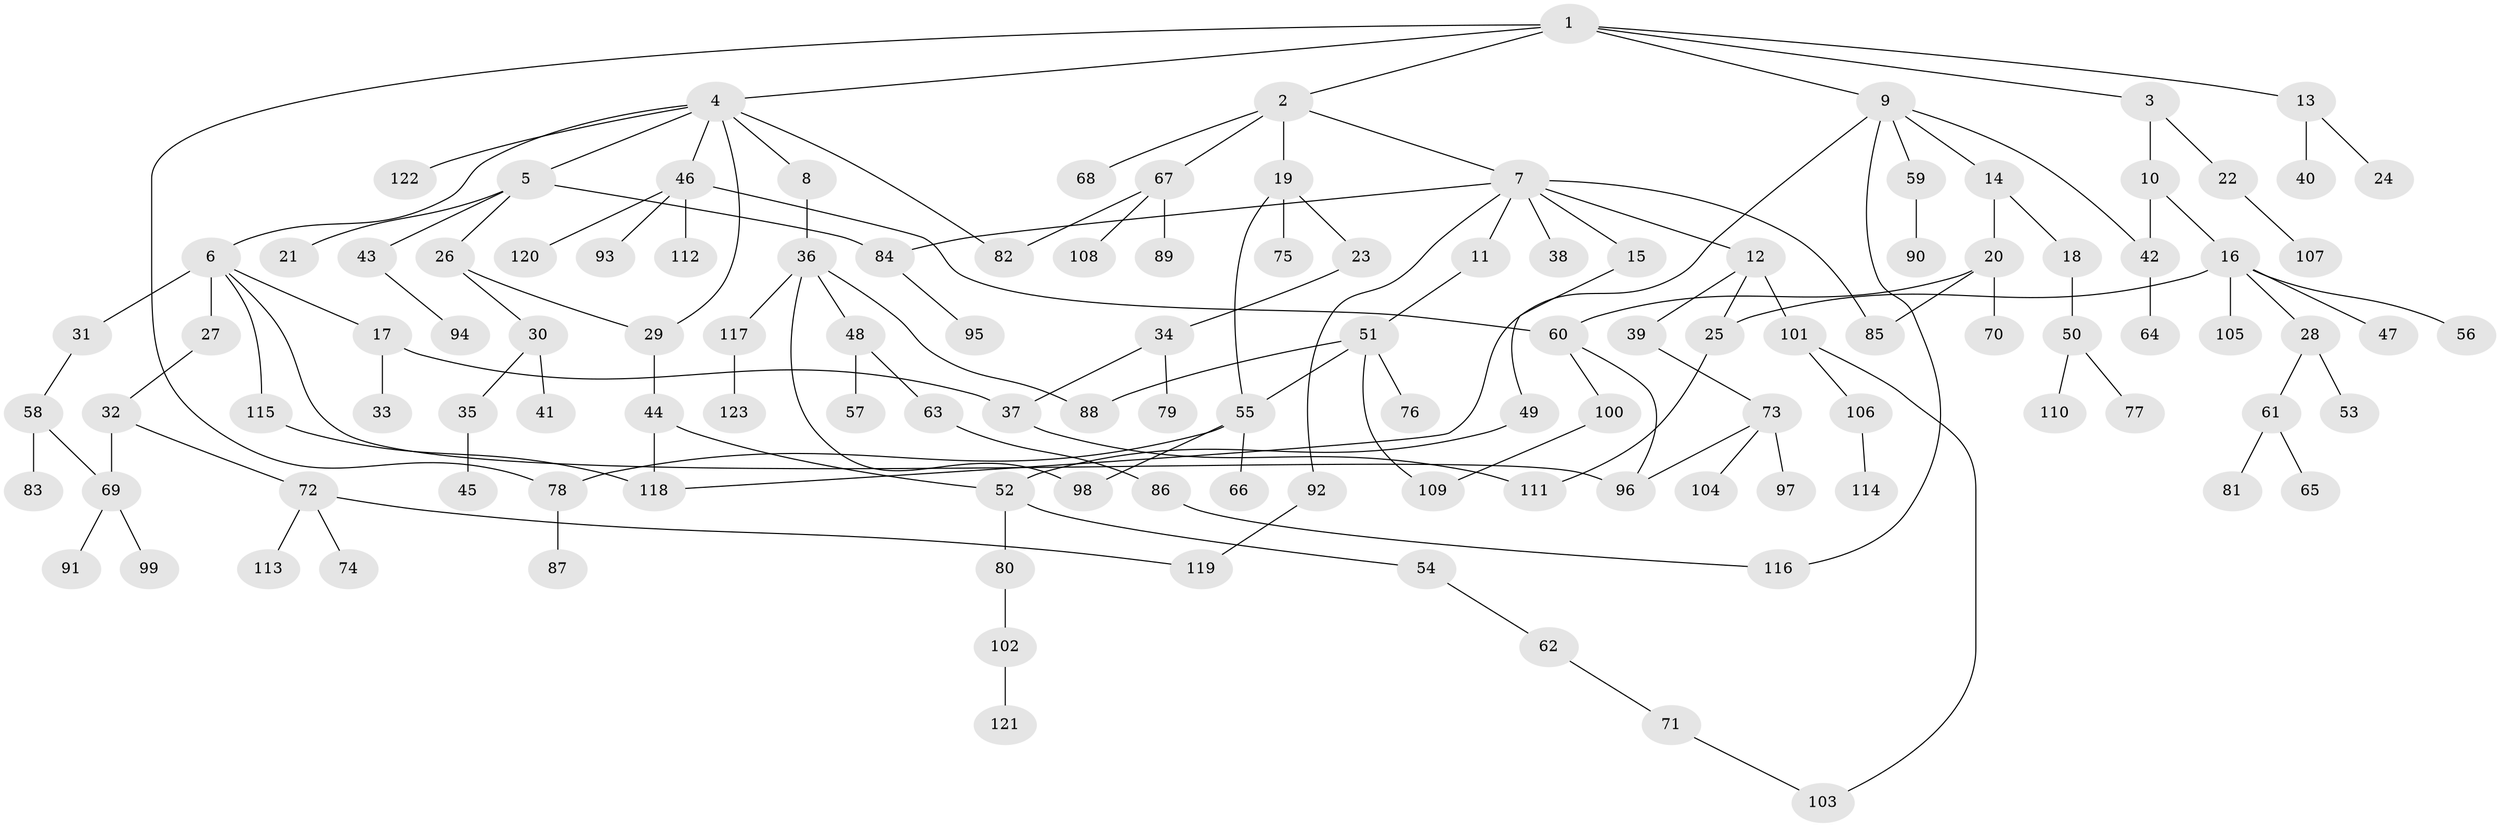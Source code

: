 // Generated by graph-tools (version 1.1) at 2025/42/03/09/25 04:42:07]
// undirected, 123 vertices, 145 edges
graph export_dot {
graph [start="1"]
  node [color=gray90,style=filled];
  1;
  2;
  3;
  4;
  5;
  6;
  7;
  8;
  9;
  10;
  11;
  12;
  13;
  14;
  15;
  16;
  17;
  18;
  19;
  20;
  21;
  22;
  23;
  24;
  25;
  26;
  27;
  28;
  29;
  30;
  31;
  32;
  33;
  34;
  35;
  36;
  37;
  38;
  39;
  40;
  41;
  42;
  43;
  44;
  45;
  46;
  47;
  48;
  49;
  50;
  51;
  52;
  53;
  54;
  55;
  56;
  57;
  58;
  59;
  60;
  61;
  62;
  63;
  64;
  65;
  66;
  67;
  68;
  69;
  70;
  71;
  72;
  73;
  74;
  75;
  76;
  77;
  78;
  79;
  80;
  81;
  82;
  83;
  84;
  85;
  86;
  87;
  88;
  89;
  90;
  91;
  92;
  93;
  94;
  95;
  96;
  97;
  98;
  99;
  100;
  101;
  102;
  103;
  104;
  105;
  106;
  107;
  108;
  109;
  110;
  111;
  112;
  113;
  114;
  115;
  116;
  117;
  118;
  119;
  120;
  121;
  122;
  123;
  1 -- 2;
  1 -- 3;
  1 -- 4;
  1 -- 9;
  1 -- 13;
  1 -- 78;
  2 -- 7;
  2 -- 19;
  2 -- 67;
  2 -- 68;
  3 -- 10;
  3 -- 22;
  4 -- 5;
  4 -- 6;
  4 -- 8;
  4 -- 46;
  4 -- 82;
  4 -- 122;
  4 -- 29;
  5 -- 21;
  5 -- 26;
  5 -- 43;
  5 -- 84;
  6 -- 17;
  6 -- 27;
  6 -- 31;
  6 -- 115;
  6 -- 96;
  7 -- 11;
  7 -- 12;
  7 -- 15;
  7 -- 38;
  7 -- 85;
  7 -- 92;
  7 -- 84;
  8 -- 36;
  9 -- 14;
  9 -- 59;
  9 -- 116;
  9 -- 42;
  9 -- 118;
  10 -- 16;
  10 -- 42;
  11 -- 51;
  12 -- 39;
  12 -- 101;
  12 -- 25;
  13 -- 24;
  13 -- 40;
  14 -- 18;
  14 -- 20;
  15 -- 49;
  16 -- 25;
  16 -- 28;
  16 -- 47;
  16 -- 56;
  16 -- 105;
  17 -- 33;
  17 -- 37;
  18 -- 50;
  19 -- 23;
  19 -- 55;
  19 -- 75;
  20 -- 60;
  20 -- 70;
  20 -- 85;
  22 -- 107;
  23 -- 34;
  25 -- 111;
  26 -- 29;
  26 -- 30;
  27 -- 32;
  28 -- 53;
  28 -- 61;
  29 -- 44;
  30 -- 35;
  30 -- 41;
  31 -- 58;
  32 -- 72;
  32 -- 69;
  34 -- 37;
  34 -- 79;
  35 -- 45;
  36 -- 48;
  36 -- 98;
  36 -- 117;
  36 -- 88;
  37 -- 111;
  39 -- 73;
  42 -- 64;
  43 -- 94;
  44 -- 52;
  44 -- 118;
  46 -- 93;
  46 -- 112;
  46 -- 120;
  46 -- 60;
  48 -- 57;
  48 -- 63;
  49 -- 52;
  50 -- 77;
  50 -- 110;
  51 -- 76;
  51 -- 88;
  51 -- 55;
  51 -- 109;
  52 -- 54;
  52 -- 80;
  54 -- 62;
  55 -- 66;
  55 -- 98;
  55 -- 78;
  58 -- 69;
  58 -- 83;
  59 -- 90;
  60 -- 100;
  60 -- 96;
  61 -- 65;
  61 -- 81;
  62 -- 71;
  63 -- 86;
  67 -- 89;
  67 -- 108;
  67 -- 82;
  69 -- 91;
  69 -- 99;
  71 -- 103;
  72 -- 74;
  72 -- 113;
  72 -- 119;
  73 -- 96;
  73 -- 97;
  73 -- 104;
  78 -- 87;
  80 -- 102;
  84 -- 95;
  86 -- 116;
  92 -- 119;
  100 -- 109;
  101 -- 106;
  101 -- 103;
  102 -- 121;
  106 -- 114;
  115 -- 118;
  117 -- 123;
}

